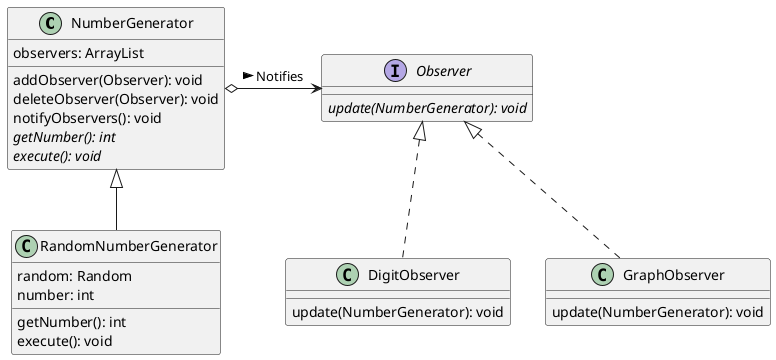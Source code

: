 @startuml

class NumberGenerator {
observers: ArrayList

addObserver(Observer): void
deleteObserver(Observer): void
notifyObservers(): void
{abstract} getNumber(): int
{abstract} execute(): void
}

class RandomNumberGenerator {
random: Random
number: int

getNumber(): int
execute(): void
}

interface Observer {
{abstract} update(NumberGenerator): void
}

class DigitObserver {
update(NumberGenerator): void
}

class GraphObserver {
update(NumberGenerator): void
}

NumberGenerator <|-- RandomNumberGenerator
NumberGenerator o-> Observer : Notifies >
Observer <|.. DigitObserver
Observer <|.. GraphObserver

@enduml